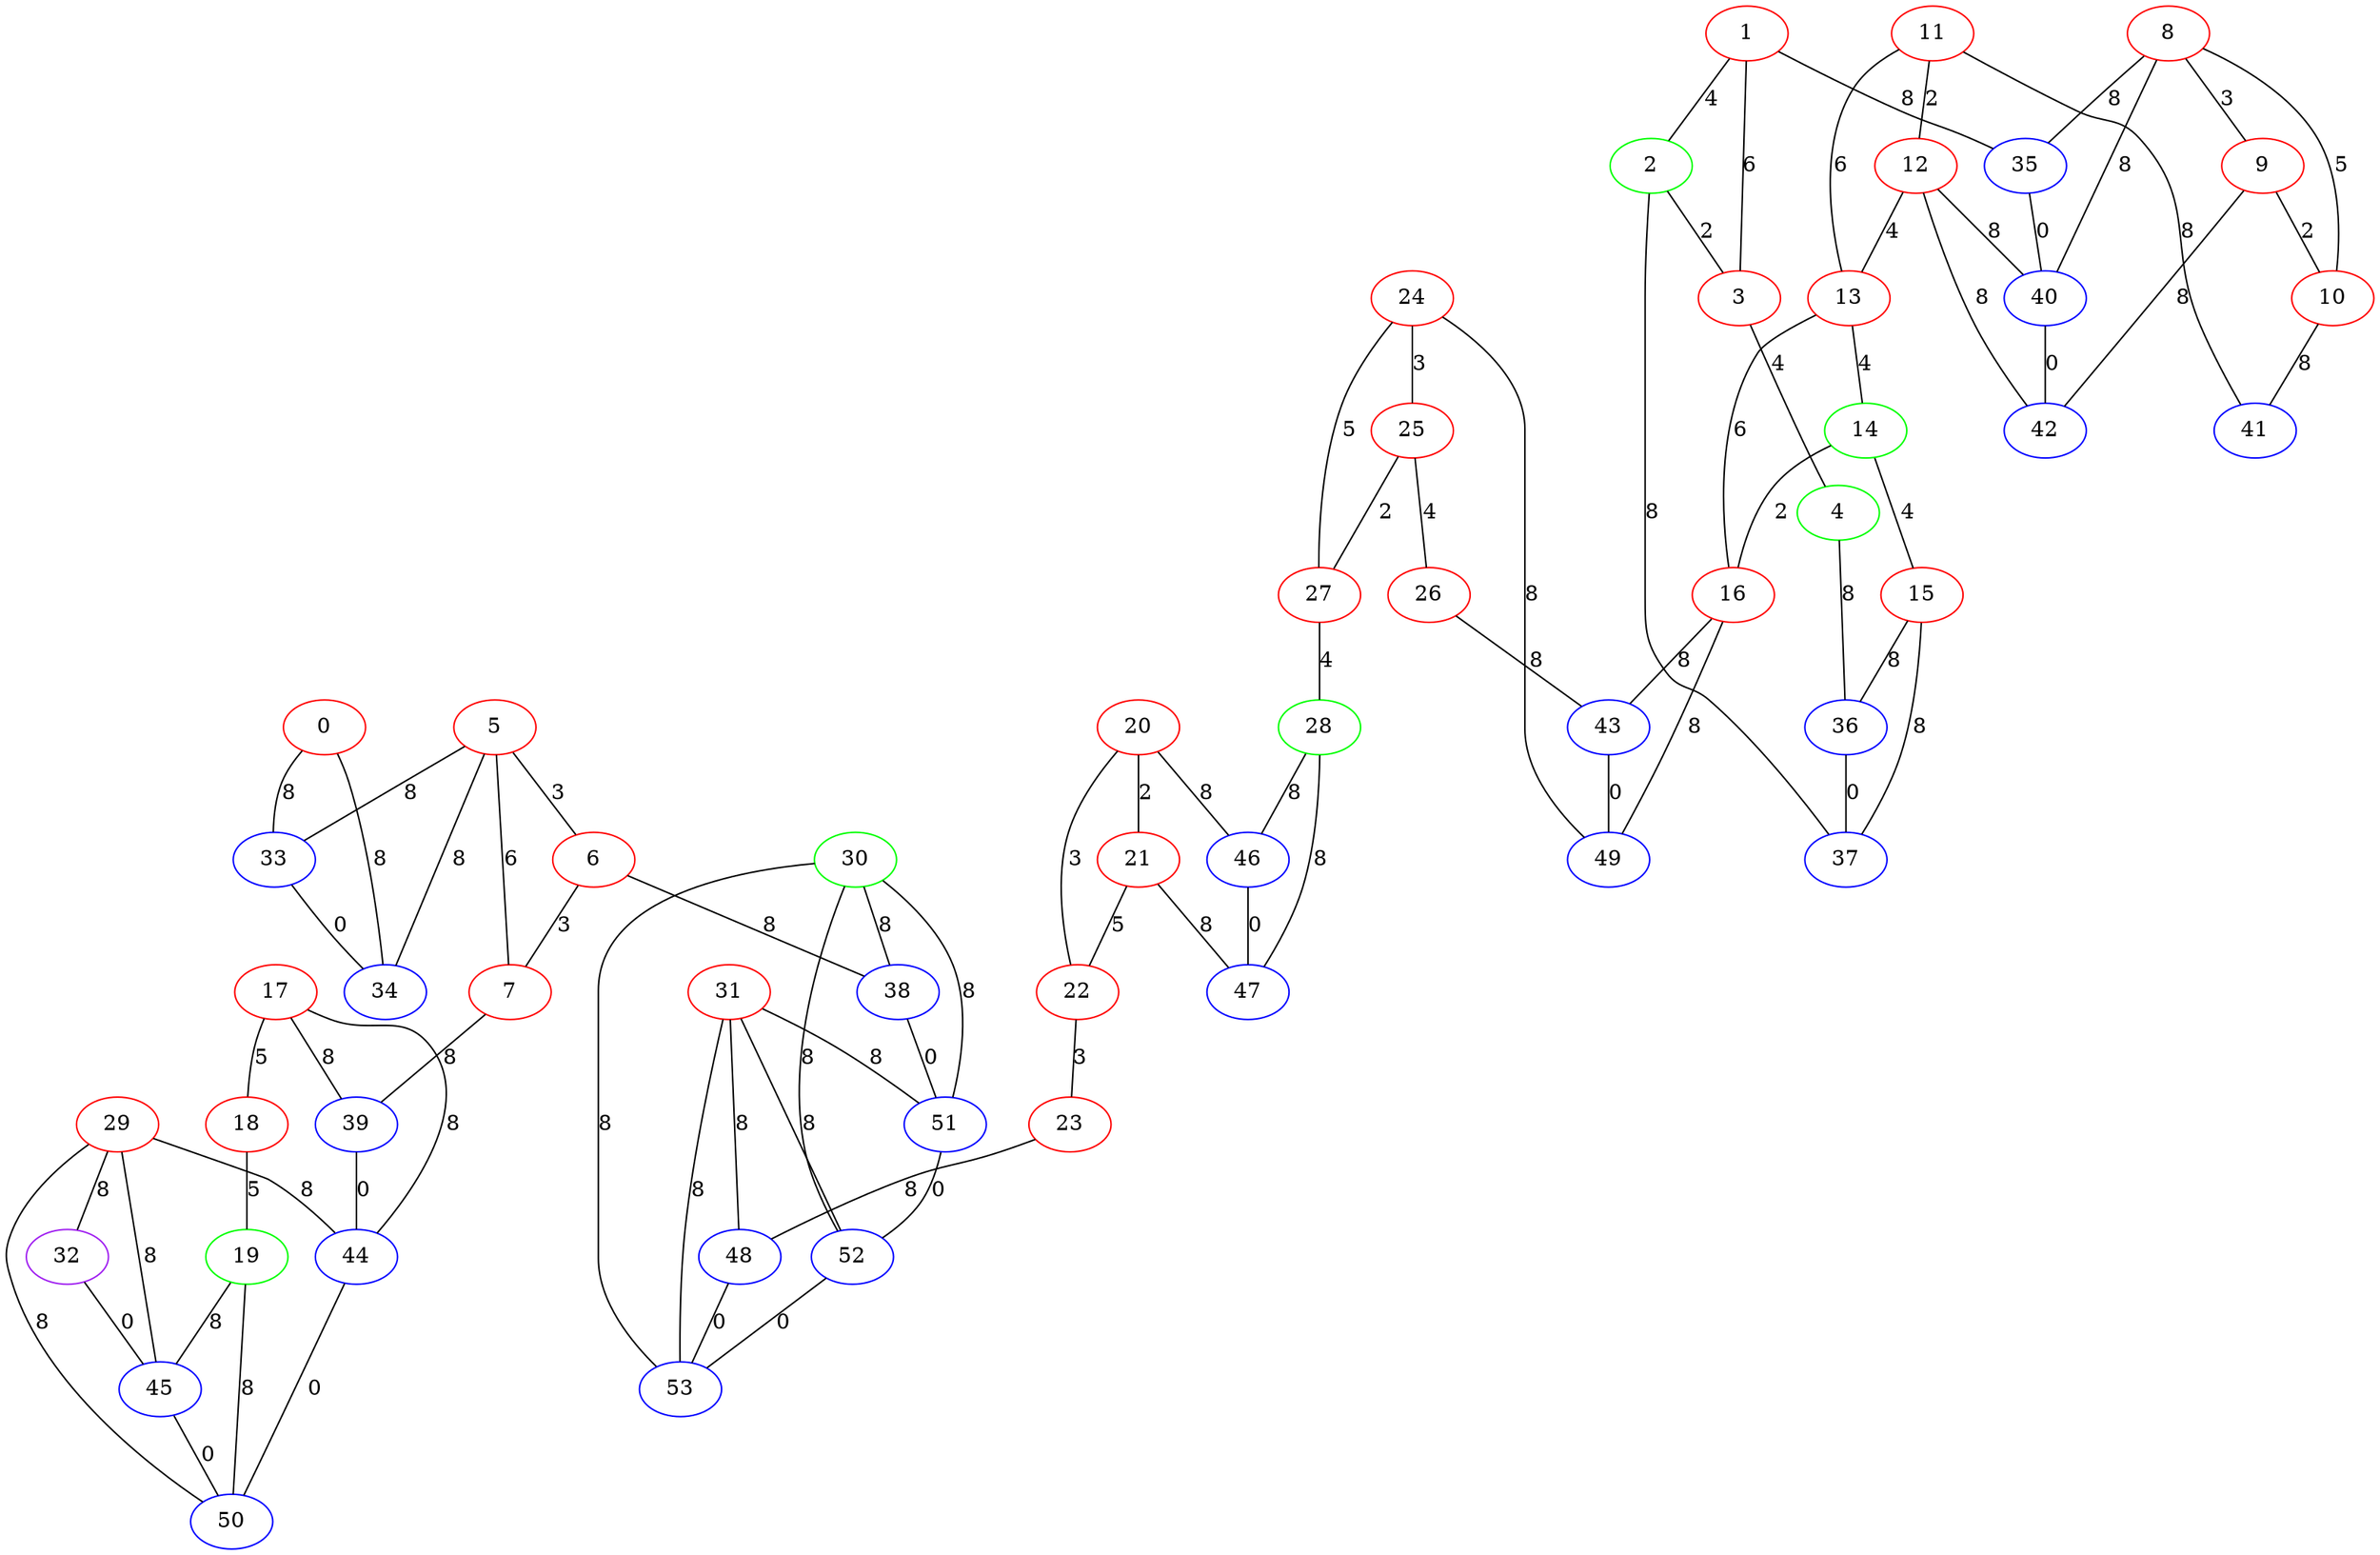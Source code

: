graph "" {
0 [color=red, weight=1];
1 [color=red, weight=1];
2 [color=green, weight=2];
3 [color=red, weight=1];
4 [color=green, weight=2];
5 [color=red, weight=1];
6 [color=red, weight=1];
7 [color=red, weight=1];
8 [color=red, weight=1];
9 [color=red, weight=1];
10 [color=red, weight=1];
11 [color=red, weight=1];
12 [color=red, weight=1];
13 [color=red, weight=1];
14 [color=green, weight=2];
15 [color=red, weight=1];
16 [color=red, weight=1];
17 [color=red, weight=1];
18 [color=red, weight=1];
19 [color=green, weight=2];
20 [color=red, weight=1];
21 [color=red, weight=1];
22 [color=red, weight=1];
23 [color=red, weight=1];
24 [color=red, weight=1];
25 [color=red, weight=1];
26 [color=red, weight=1];
27 [color=red, weight=1];
28 [color=green, weight=2];
29 [color=red, weight=1];
30 [color=green, weight=2];
31 [color=red, weight=1];
32 [color=purple, weight=4];
33 [color=blue, weight=3];
34 [color=blue, weight=3];
35 [color=blue, weight=3];
36 [color=blue, weight=3];
37 [color=blue, weight=3];
38 [color=blue, weight=3];
39 [color=blue, weight=3];
40 [color=blue, weight=3];
41 [color=blue, weight=3];
42 [color=blue, weight=3];
43 [color=blue, weight=3];
44 [color=blue, weight=3];
45 [color=blue, weight=3];
46 [color=blue, weight=3];
47 [color=blue, weight=3];
48 [color=blue, weight=3];
49 [color=blue, weight=3];
50 [color=blue, weight=3];
51 [color=blue, weight=3];
52 [color=blue, weight=3];
53 [color=blue, weight=3];
0 -- 33  [key=0, label=8];
0 -- 34  [key=0, label=8];
1 -- 35  [key=0, label=8];
1 -- 2  [key=0, label=4];
1 -- 3  [key=0, label=6];
2 -- 3  [key=0, label=2];
2 -- 37  [key=0, label=8];
3 -- 4  [key=0, label=4];
4 -- 36  [key=0, label=8];
5 -- 33  [key=0, label=8];
5 -- 34  [key=0, label=8];
5 -- 6  [key=0, label=3];
5 -- 7  [key=0, label=6];
6 -- 38  [key=0, label=8];
6 -- 7  [key=0, label=3];
7 -- 39  [key=0, label=8];
8 -- 40  [key=0, label=8];
8 -- 9  [key=0, label=3];
8 -- 10  [key=0, label=5];
8 -- 35  [key=0, label=8];
9 -- 10  [key=0, label=2];
9 -- 42  [key=0, label=8];
10 -- 41  [key=0, label=8];
11 -- 41  [key=0, label=8];
11 -- 12  [key=0, label=2];
11 -- 13  [key=0, label=6];
12 -- 40  [key=0, label=8];
12 -- 42  [key=0, label=8];
12 -- 13  [key=0, label=4];
13 -- 16  [key=0, label=6];
13 -- 14  [key=0, label=4];
14 -- 16  [key=0, label=2];
14 -- 15  [key=0, label=4];
15 -- 36  [key=0, label=8];
15 -- 37  [key=0, label=8];
16 -- 49  [key=0, label=8];
16 -- 43  [key=0, label=8];
17 -- 18  [key=0, label=5];
17 -- 44  [key=0, label=8];
17 -- 39  [key=0, label=8];
18 -- 19  [key=0, label=5];
19 -- 50  [key=0, label=8];
19 -- 45  [key=0, label=8];
20 -- 46  [key=0, label=8];
20 -- 21  [key=0, label=2];
20 -- 22  [key=0, label=3];
21 -- 22  [key=0, label=5];
21 -- 47  [key=0, label=8];
22 -- 23  [key=0, label=3];
23 -- 48  [key=0, label=8];
24 -- 25  [key=0, label=3];
24 -- 27  [key=0, label=5];
24 -- 49  [key=0, label=8];
25 -- 26  [key=0, label=4];
25 -- 27  [key=0, label=2];
26 -- 43  [key=0, label=8];
27 -- 28  [key=0, label=4];
28 -- 46  [key=0, label=8];
28 -- 47  [key=0, label=8];
29 -- 32  [key=0, label=8];
29 -- 50  [key=0, label=8];
29 -- 44  [key=0, label=8];
29 -- 45  [key=0, label=8];
30 -- 51  [key=0, label=8];
30 -- 52  [key=0, label=8];
30 -- 53  [key=0, label=8];
30 -- 38  [key=0, label=8];
31 -- 48  [key=0, label=8];
31 -- 51  [key=0, label=8];
31 -- 52  [key=0, label=8];
31 -- 53  [key=0, label=8];
32 -- 45  [key=0, label=0];
33 -- 34  [key=0, label=0];
35 -- 40  [key=0, label=0];
36 -- 37  [key=0, label=0];
38 -- 51  [key=0, label=0];
39 -- 44  [key=0, label=0];
40 -- 42  [key=0, label=0];
43 -- 49  [key=0, label=0];
44 -- 50  [key=0, label=0];
45 -- 50  [key=0, label=0];
46 -- 47  [key=0, label=0];
48 -- 53  [key=0, label=0];
51 -- 52  [key=0, label=0];
52 -- 53  [key=0, label=0];
}
